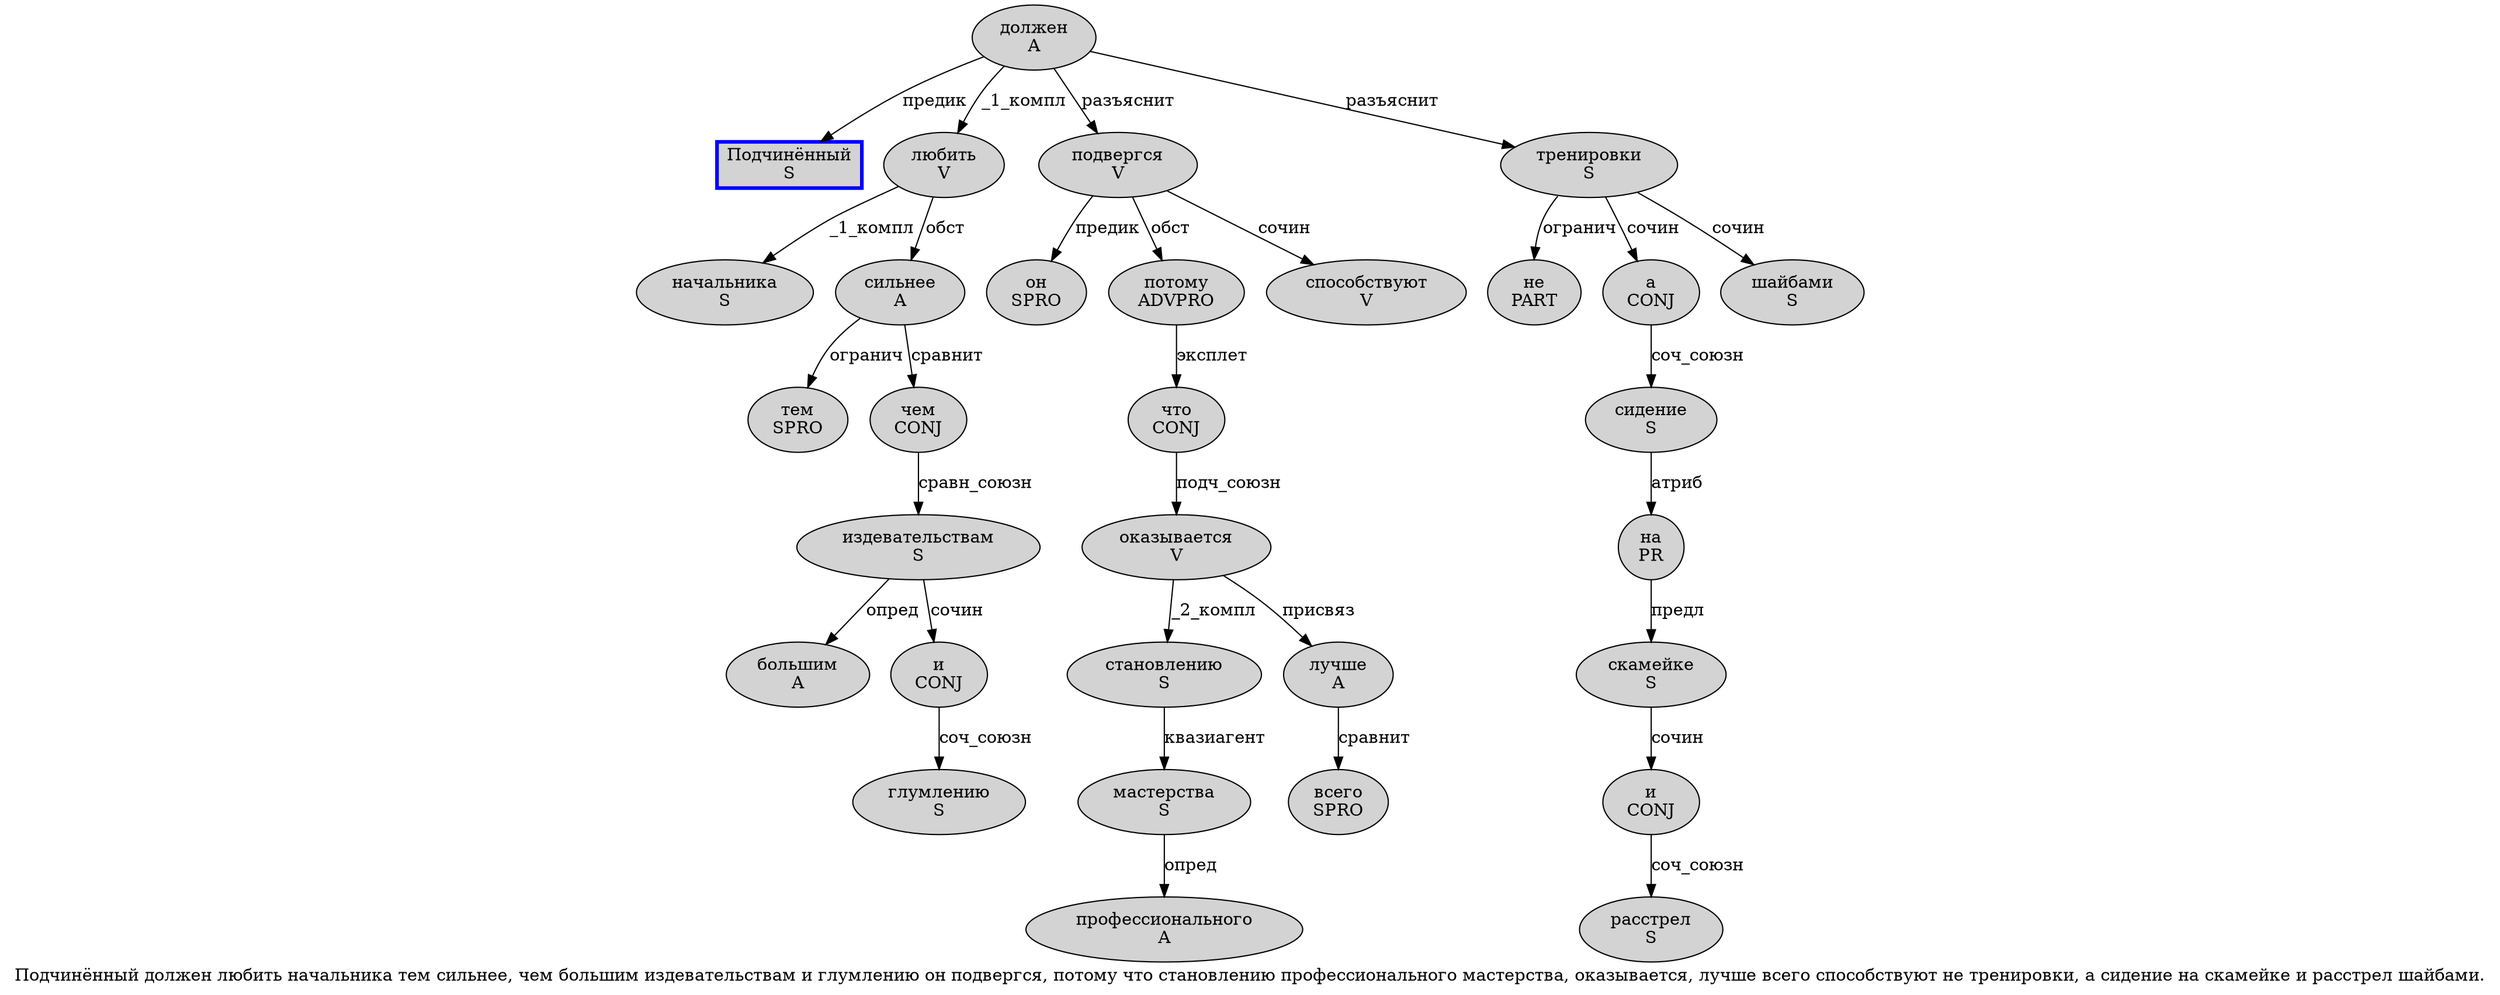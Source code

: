 digraph SENTENCE_3554 {
	graph [label="Подчинённый должен любить начальника тем сильнее, чем большим издевательствам и глумлению он подвергся, потому что становлению профессионального мастерства, оказывается, лучше всего способствуют не тренировки, а сидение на скамейке и расстрел шайбами."]
	node [style=filled]
		0 [label="Подчинённый
S" color=blue fillcolor=lightgray penwidth=3 shape=box]
		1 [label="должен
A" color="" fillcolor=lightgray penwidth=1 shape=ellipse]
		2 [label="любить
V" color="" fillcolor=lightgray penwidth=1 shape=ellipse]
		3 [label="начальника
S" color="" fillcolor=lightgray penwidth=1 shape=ellipse]
		4 [label="тем
SPRO" color="" fillcolor=lightgray penwidth=1 shape=ellipse]
		5 [label="сильнее
A" color="" fillcolor=lightgray penwidth=1 shape=ellipse]
		7 [label="чем
CONJ" color="" fillcolor=lightgray penwidth=1 shape=ellipse]
		8 [label="большим
A" color="" fillcolor=lightgray penwidth=1 shape=ellipse]
		9 [label="издевательствам
S" color="" fillcolor=lightgray penwidth=1 shape=ellipse]
		10 [label="и
CONJ" color="" fillcolor=lightgray penwidth=1 shape=ellipse]
		11 [label="глумлению
S" color="" fillcolor=lightgray penwidth=1 shape=ellipse]
		12 [label="он
SPRO" color="" fillcolor=lightgray penwidth=1 shape=ellipse]
		13 [label="подвергся
V" color="" fillcolor=lightgray penwidth=1 shape=ellipse]
		15 [label="потому
ADVPRO" color="" fillcolor=lightgray penwidth=1 shape=ellipse]
		16 [label="что
CONJ" color="" fillcolor=lightgray penwidth=1 shape=ellipse]
		17 [label="становлению
S" color="" fillcolor=lightgray penwidth=1 shape=ellipse]
		18 [label="профессионального
A" color="" fillcolor=lightgray penwidth=1 shape=ellipse]
		19 [label="мастерства
S" color="" fillcolor=lightgray penwidth=1 shape=ellipse]
		21 [label="оказывается
V" color="" fillcolor=lightgray penwidth=1 shape=ellipse]
		23 [label="лучше
A" color="" fillcolor=lightgray penwidth=1 shape=ellipse]
		24 [label="всего
SPRO" color="" fillcolor=lightgray penwidth=1 shape=ellipse]
		25 [label="способствуют
V" color="" fillcolor=lightgray penwidth=1 shape=ellipse]
		26 [label="не
PART" color="" fillcolor=lightgray penwidth=1 shape=ellipse]
		27 [label="тренировки
S" color="" fillcolor=lightgray penwidth=1 shape=ellipse]
		29 [label="а
CONJ" color="" fillcolor=lightgray penwidth=1 shape=ellipse]
		30 [label="сидение
S" color="" fillcolor=lightgray penwidth=1 shape=ellipse]
		31 [label="на
PR" color="" fillcolor=lightgray penwidth=1 shape=ellipse]
		32 [label="скамейке
S" color="" fillcolor=lightgray penwidth=1 shape=ellipse]
		33 [label="и
CONJ" color="" fillcolor=lightgray penwidth=1 shape=ellipse]
		34 [label="расстрел
S" color="" fillcolor=lightgray penwidth=1 shape=ellipse]
		35 [label="шайбами
S" color="" fillcolor=lightgray penwidth=1 shape=ellipse]
			27 -> 26 [label="огранич"]
			27 -> 29 [label="сочин"]
			27 -> 35 [label="сочин"]
			29 -> 30 [label="соч_союзн"]
			10 -> 11 [label="соч_союзн"]
			23 -> 24 [label="сравнит"]
			17 -> 19 [label="квазиагент"]
			9 -> 8 [label="опред"]
			9 -> 10 [label="сочин"]
			33 -> 34 [label="соч_союзн"]
			16 -> 21 [label="подч_союзн"]
			13 -> 12 [label="предик"]
			13 -> 15 [label="обст"]
			13 -> 25 [label="сочин"]
			21 -> 17 [label="_2_компл"]
			21 -> 23 [label="присвяз"]
			2 -> 3 [label="_1_компл"]
			2 -> 5 [label="обст"]
			7 -> 9 [label="сравн_союзн"]
			32 -> 33 [label="сочин"]
			5 -> 4 [label="огранич"]
			5 -> 7 [label="сравнит"]
			19 -> 18 [label="опред"]
			15 -> 16 [label="эксплет"]
			31 -> 32 [label="предл"]
			30 -> 31 [label="атриб"]
			1 -> 0 [label="предик"]
			1 -> 2 [label="_1_компл"]
			1 -> 13 [label="разъяснит"]
			1 -> 27 [label="разъяснит"]
}